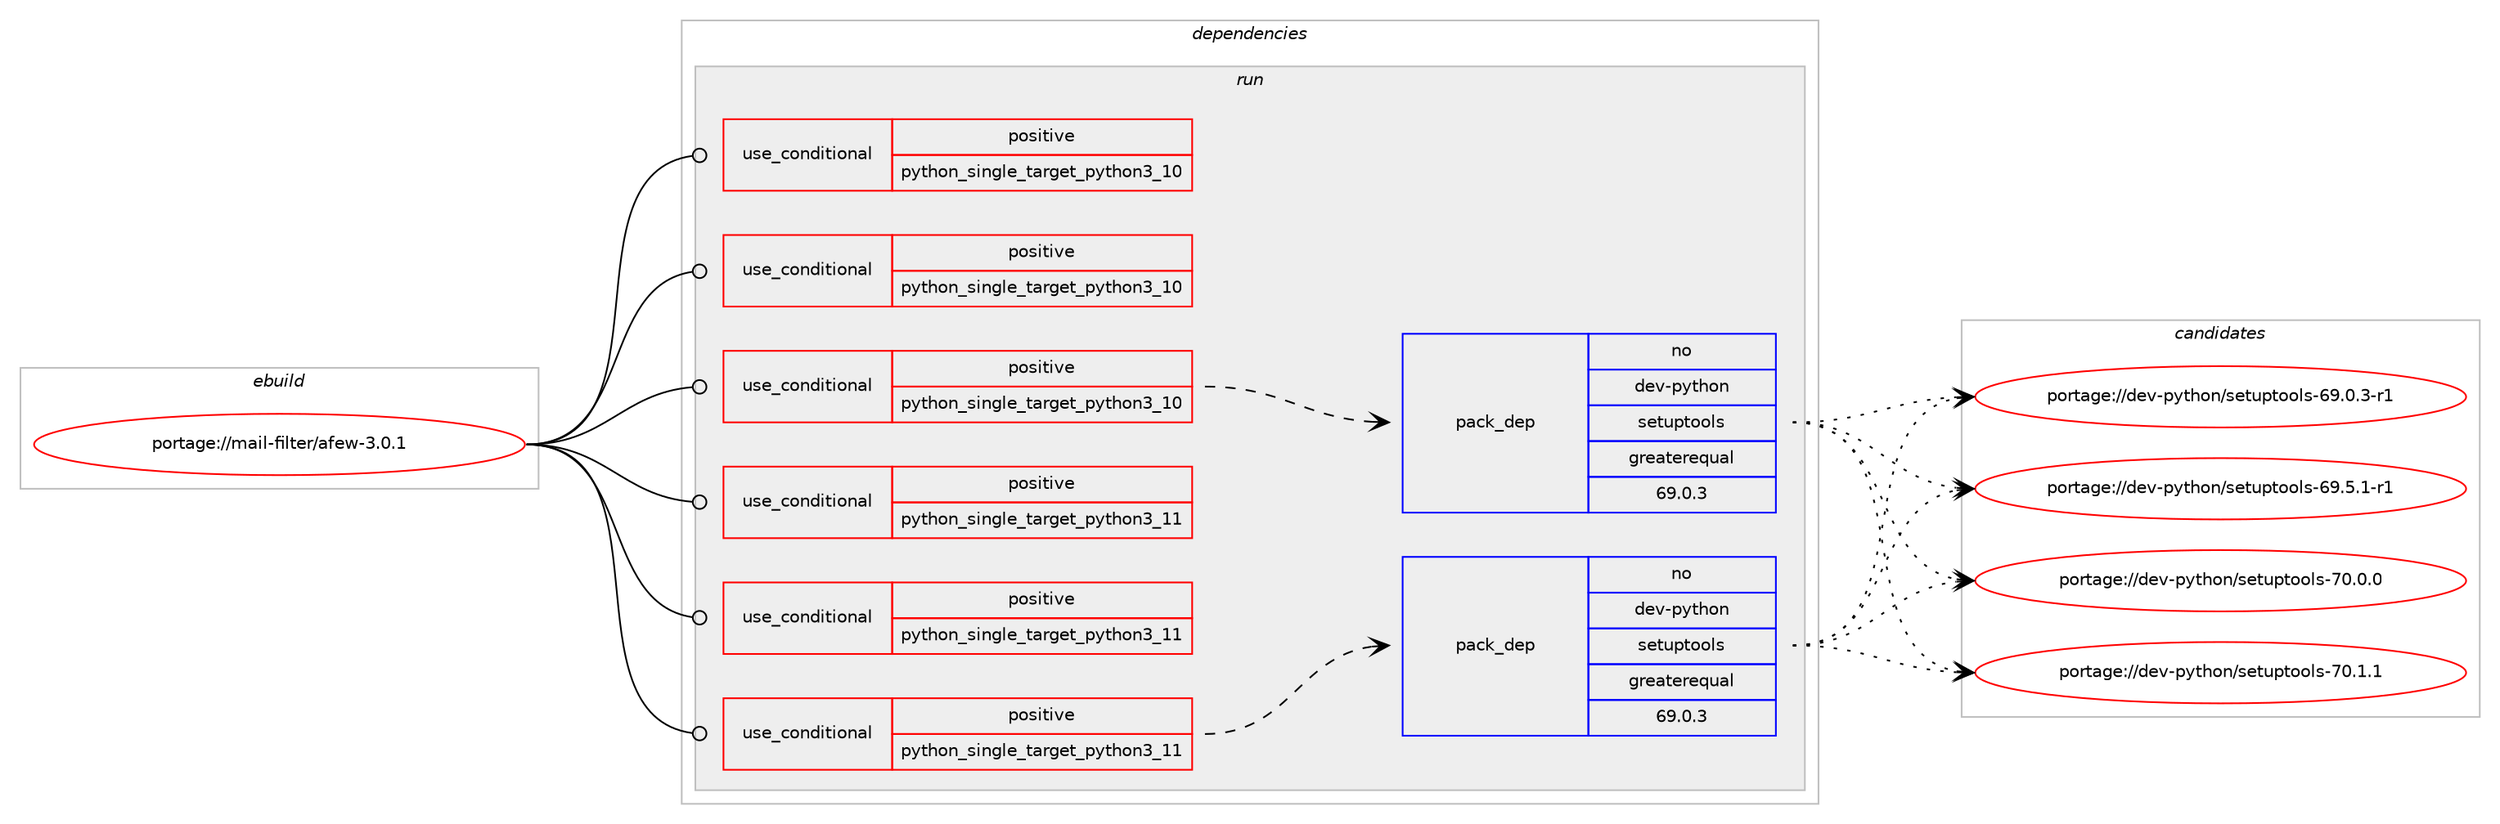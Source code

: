 digraph prolog {

# *************
# Graph options
# *************

newrank=true;
concentrate=true;
compound=true;
graph [rankdir=LR,fontname=Helvetica,fontsize=10,ranksep=1.5];#, ranksep=2.5, nodesep=0.2];
edge  [arrowhead=vee];
node  [fontname=Helvetica,fontsize=10];

# **********
# The ebuild
# **********

subgraph cluster_leftcol {
color=gray;
rank=same;
label=<<i>ebuild</i>>;
id [label="portage://mail-filter/afew-3.0.1", color=red, width=4, href="../mail-filter/afew-3.0.1.svg"];
}

# ****************
# The dependencies
# ****************

subgraph cluster_midcol {
color=gray;
label=<<i>dependencies</i>>;
subgraph cluster_compile {
fillcolor="#eeeeee";
style=filled;
label=<<i>compile</i>>;
}
subgraph cluster_compileandrun {
fillcolor="#eeeeee";
style=filled;
label=<<i>compile and run</i>>;
}
subgraph cluster_run {
fillcolor="#eeeeee";
style=filled;
label=<<i>run</i>>;
subgraph cond68365 {
dependency146166 [label=<<TABLE BORDER="0" CELLBORDER="1" CELLSPACING="0" CELLPADDING="4"><TR><TD ROWSPAN="3" CELLPADDING="10">use_conditional</TD></TR><TR><TD>positive</TD></TR><TR><TD>python_single_target_python3_10</TD></TR></TABLE>>, shape=none, color=red];
# *** BEGIN UNKNOWN DEPENDENCY TYPE (TODO) ***
# dependency146166 -> package_dependency(portage://mail-filter/afew-3.0.1,run,no,dev-lang,python,none,[,,],[slot(3.10)],[])
# *** END UNKNOWN DEPENDENCY TYPE (TODO) ***

}
id:e -> dependency146166:w [weight=20,style="solid",arrowhead="odot"];
subgraph cond68366 {
dependency146167 [label=<<TABLE BORDER="0" CELLBORDER="1" CELLSPACING="0" CELLPADDING="4"><TR><TD ROWSPAN="3" CELLPADDING="10">use_conditional</TD></TR><TR><TD>positive</TD></TR><TR><TD>python_single_target_python3_10</TD></TR></TABLE>>, shape=none, color=red];
# *** BEGIN UNKNOWN DEPENDENCY TYPE (TODO) ***
# dependency146167 -> package_dependency(portage://mail-filter/afew-3.0.1,run,no,dev-python,chardet,none,[,,],[],[use(enable(python_targets_python3_10),negative)])
# *** END UNKNOWN DEPENDENCY TYPE (TODO) ***

# *** BEGIN UNKNOWN DEPENDENCY TYPE (TODO) ***
# dependency146167 -> package_dependency(portage://mail-filter/afew-3.0.1,run,no,dev-python,dkimpy,none,[,,],[],[use(enable(python_targets_python3_10),negative)])
# *** END UNKNOWN DEPENDENCY TYPE (TODO) ***

# *** BEGIN UNKNOWN DEPENDENCY TYPE (TODO) ***
# dependency146167 -> package_dependency(portage://mail-filter/afew-3.0.1,run,no,net-mail,notmuch,none,[,,],[],[use(enable(python),none),use(enable(python_targets_python3_10),negative)])
# *** END UNKNOWN DEPENDENCY TYPE (TODO) ***

}
id:e -> dependency146167:w [weight=20,style="solid",arrowhead="odot"];
subgraph cond68367 {
dependency146168 [label=<<TABLE BORDER="0" CELLBORDER="1" CELLSPACING="0" CELLPADDING="4"><TR><TD ROWSPAN="3" CELLPADDING="10">use_conditional</TD></TR><TR><TD>positive</TD></TR><TR><TD>python_single_target_python3_10</TD></TR></TABLE>>, shape=none, color=red];
subgraph pack75588 {
dependency146169 [label=<<TABLE BORDER="0" CELLBORDER="1" CELLSPACING="0" CELLPADDING="4" WIDTH="220"><TR><TD ROWSPAN="6" CELLPADDING="30">pack_dep</TD></TR><TR><TD WIDTH="110">no</TD></TR><TR><TD>dev-python</TD></TR><TR><TD>setuptools</TD></TR><TR><TD>greaterequal</TD></TR><TR><TD>69.0.3</TD></TR></TABLE>>, shape=none, color=blue];
}
dependency146168:e -> dependency146169:w [weight=20,style="dashed",arrowhead="vee"];
}
id:e -> dependency146168:w [weight=20,style="solid",arrowhead="odot"];
subgraph cond68368 {
dependency146170 [label=<<TABLE BORDER="0" CELLBORDER="1" CELLSPACING="0" CELLPADDING="4"><TR><TD ROWSPAN="3" CELLPADDING="10">use_conditional</TD></TR><TR><TD>positive</TD></TR><TR><TD>python_single_target_python3_11</TD></TR></TABLE>>, shape=none, color=red];
# *** BEGIN UNKNOWN DEPENDENCY TYPE (TODO) ***
# dependency146170 -> package_dependency(portage://mail-filter/afew-3.0.1,run,no,dev-lang,python,none,[,,],[slot(3.11)],[])
# *** END UNKNOWN DEPENDENCY TYPE (TODO) ***

}
id:e -> dependency146170:w [weight=20,style="solid",arrowhead="odot"];
subgraph cond68369 {
dependency146171 [label=<<TABLE BORDER="0" CELLBORDER="1" CELLSPACING="0" CELLPADDING="4"><TR><TD ROWSPAN="3" CELLPADDING="10">use_conditional</TD></TR><TR><TD>positive</TD></TR><TR><TD>python_single_target_python3_11</TD></TR></TABLE>>, shape=none, color=red];
# *** BEGIN UNKNOWN DEPENDENCY TYPE (TODO) ***
# dependency146171 -> package_dependency(portage://mail-filter/afew-3.0.1,run,no,dev-python,chardet,none,[,,],[],[use(enable(python_targets_python3_11),negative)])
# *** END UNKNOWN DEPENDENCY TYPE (TODO) ***

# *** BEGIN UNKNOWN DEPENDENCY TYPE (TODO) ***
# dependency146171 -> package_dependency(portage://mail-filter/afew-3.0.1,run,no,dev-python,dkimpy,none,[,,],[],[use(enable(python_targets_python3_11),negative)])
# *** END UNKNOWN DEPENDENCY TYPE (TODO) ***

# *** BEGIN UNKNOWN DEPENDENCY TYPE (TODO) ***
# dependency146171 -> package_dependency(portage://mail-filter/afew-3.0.1,run,no,net-mail,notmuch,none,[,,],[],[use(enable(python),none),use(enable(python_targets_python3_11),negative)])
# *** END UNKNOWN DEPENDENCY TYPE (TODO) ***

}
id:e -> dependency146171:w [weight=20,style="solid",arrowhead="odot"];
subgraph cond68370 {
dependency146172 [label=<<TABLE BORDER="0" CELLBORDER="1" CELLSPACING="0" CELLPADDING="4"><TR><TD ROWSPAN="3" CELLPADDING="10">use_conditional</TD></TR><TR><TD>positive</TD></TR><TR><TD>python_single_target_python3_11</TD></TR></TABLE>>, shape=none, color=red];
subgraph pack75589 {
dependency146173 [label=<<TABLE BORDER="0" CELLBORDER="1" CELLSPACING="0" CELLPADDING="4" WIDTH="220"><TR><TD ROWSPAN="6" CELLPADDING="30">pack_dep</TD></TR><TR><TD WIDTH="110">no</TD></TR><TR><TD>dev-python</TD></TR><TR><TD>setuptools</TD></TR><TR><TD>greaterequal</TD></TR><TR><TD>69.0.3</TD></TR></TABLE>>, shape=none, color=blue];
}
dependency146172:e -> dependency146173:w [weight=20,style="dashed",arrowhead="vee"];
}
id:e -> dependency146172:w [weight=20,style="solid",arrowhead="odot"];
}
}

# **************
# The candidates
# **************

subgraph cluster_choices {
rank=same;
color=gray;
label=<<i>candidates</i>>;

subgraph choice75588 {
color=black;
nodesep=1;
choice1001011184511212111610411111047115101116117112116111111108115455457464846514511449 [label="portage://dev-python/setuptools-69.0.3-r1", color=red, width=4,href="../dev-python/setuptools-69.0.3-r1.svg"];
choice1001011184511212111610411111047115101116117112116111111108115455457465346494511449 [label="portage://dev-python/setuptools-69.5.1-r1", color=red, width=4,href="../dev-python/setuptools-69.5.1-r1.svg"];
choice100101118451121211161041111104711510111611711211611111110811545554846484648 [label="portage://dev-python/setuptools-70.0.0", color=red, width=4,href="../dev-python/setuptools-70.0.0.svg"];
choice100101118451121211161041111104711510111611711211611111110811545554846494649 [label="portage://dev-python/setuptools-70.1.1", color=red, width=4,href="../dev-python/setuptools-70.1.1.svg"];
dependency146169:e -> choice1001011184511212111610411111047115101116117112116111111108115455457464846514511449:w [style=dotted,weight="100"];
dependency146169:e -> choice1001011184511212111610411111047115101116117112116111111108115455457465346494511449:w [style=dotted,weight="100"];
dependency146169:e -> choice100101118451121211161041111104711510111611711211611111110811545554846484648:w [style=dotted,weight="100"];
dependency146169:e -> choice100101118451121211161041111104711510111611711211611111110811545554846494649:w [style=dotted,weight="100"];
}
subgraph choice75589 {
color=black;
nodesep=1;
choice1001011184511212111610411111047115101116117112116111111108115455457464846514511449 [label="portage://dev-python/setuptools-69.0.3-r1", color=red, width=4,href="../dev-python/setuptools-69.0.3-r1.svg"];
choice1001011184511212111610411111047115101116117112116111111108115455457465346494511449 [label="portage://dev-python/setuptools-69.5.1-r1", color=red, width=4,href="../dev-python/setuptools-69.5.1-r1.svg"];
choice100101118451121211161041111104711510111611711211611111110811545554846484648 [label="portage://dev-python/setuptools-70.0.0", color=red, width=4,href="../dev-python/setuptools-70.0.0.svg"];
choice100101118451121211161041111104711510111611711211611111110811545554846494649 [label="portage://dev-python/setuptools-70.1.1", color=red, width=4,href="../dev-python/setuptools-70.1.1.svg"];
dependency146173:e -> choice1001011184511212111610411111047115101116117112116111111108115455457464846514511449:w [style=dotted,weight="100"];
dependency146173:e -> choice1001011184511212111610411111047115101116117112116111111108115455457465346494511449:w [style=dotted,weight="100"];
dependency146173:e -> choice100101118451121211161041111104711510111611711211611111110811545554846484648:w [style=dotted,weight="100"];
dependency146173:e -> choice100101118451121211161041111104711510111611711211611111110811545554846494649:w [style=dotted,weight="100"];
}
}

}
